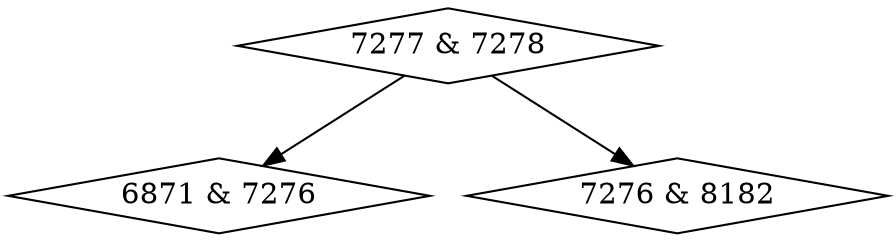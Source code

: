 digraph {
0 [label = "6871 & 7276", shape = diamond];
1 [label = "7276 & 8182", shape = diamond];
2 [label = "7277 & 7278", shape = diamond];
2->0;
2->1;
}
